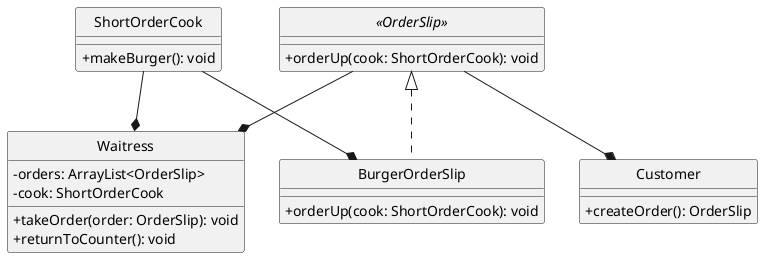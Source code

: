 @startuml
'This removes the icons for class members and methods
skinparam classAttributeIconSize 0

interface OrderSlip as "<<OrderSlip>>" {
  +orderUp(cook: ShortOrderCook): void
}


class BurgerOrderSlip implements OrderSlip {
  +orderUp(cook: ShortOrderCook): void
}

class Customer {
  +createOrder(): OrderSlip
}

class ShortOrderCook {
  +makeBurger(): void
}

class Waitress {
  -orders: ArrayList<OrderSlip>
  -cook: ShortOrderCook

 +takeOrder(order: OrderSlip): void
 +returnToCounter(): void
}

OrderSlip --* Waitress
ShortOrderCook --* BurgerOrderSlip
ShortOrderCook --* Waitress
OrderSlip --* Customer

'This removes the icons for classes and interfaces
hide circle
@enduml
